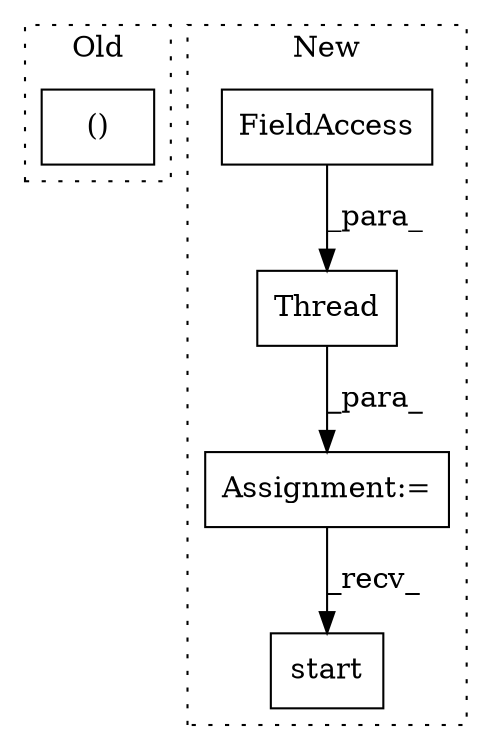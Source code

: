 digraph G {
subgraph cluster0 {
1 [label="()" a="106" s="7918" l="30" shape="box"];
label = "Old";
style="dotted";
}
subgraph cluster1 {
2 [label="Thread" a="32" s="8804,8869" l="7,1" shape="box"];
3 [label="FieldAccess" a="22" s="8811" l="7" shape="box"];
4 [label="Assignment:=" a="7" s="8793" l="1" shape="box"];
5 [label="start" a="32" s="8931" l="7" shape="box"];
label = "New";
style="dotted";
}
2 -> 4 [label="_para_"];
3 -> 2 [label="_para_"];
4 -> 5 [label="_recv_"];
}